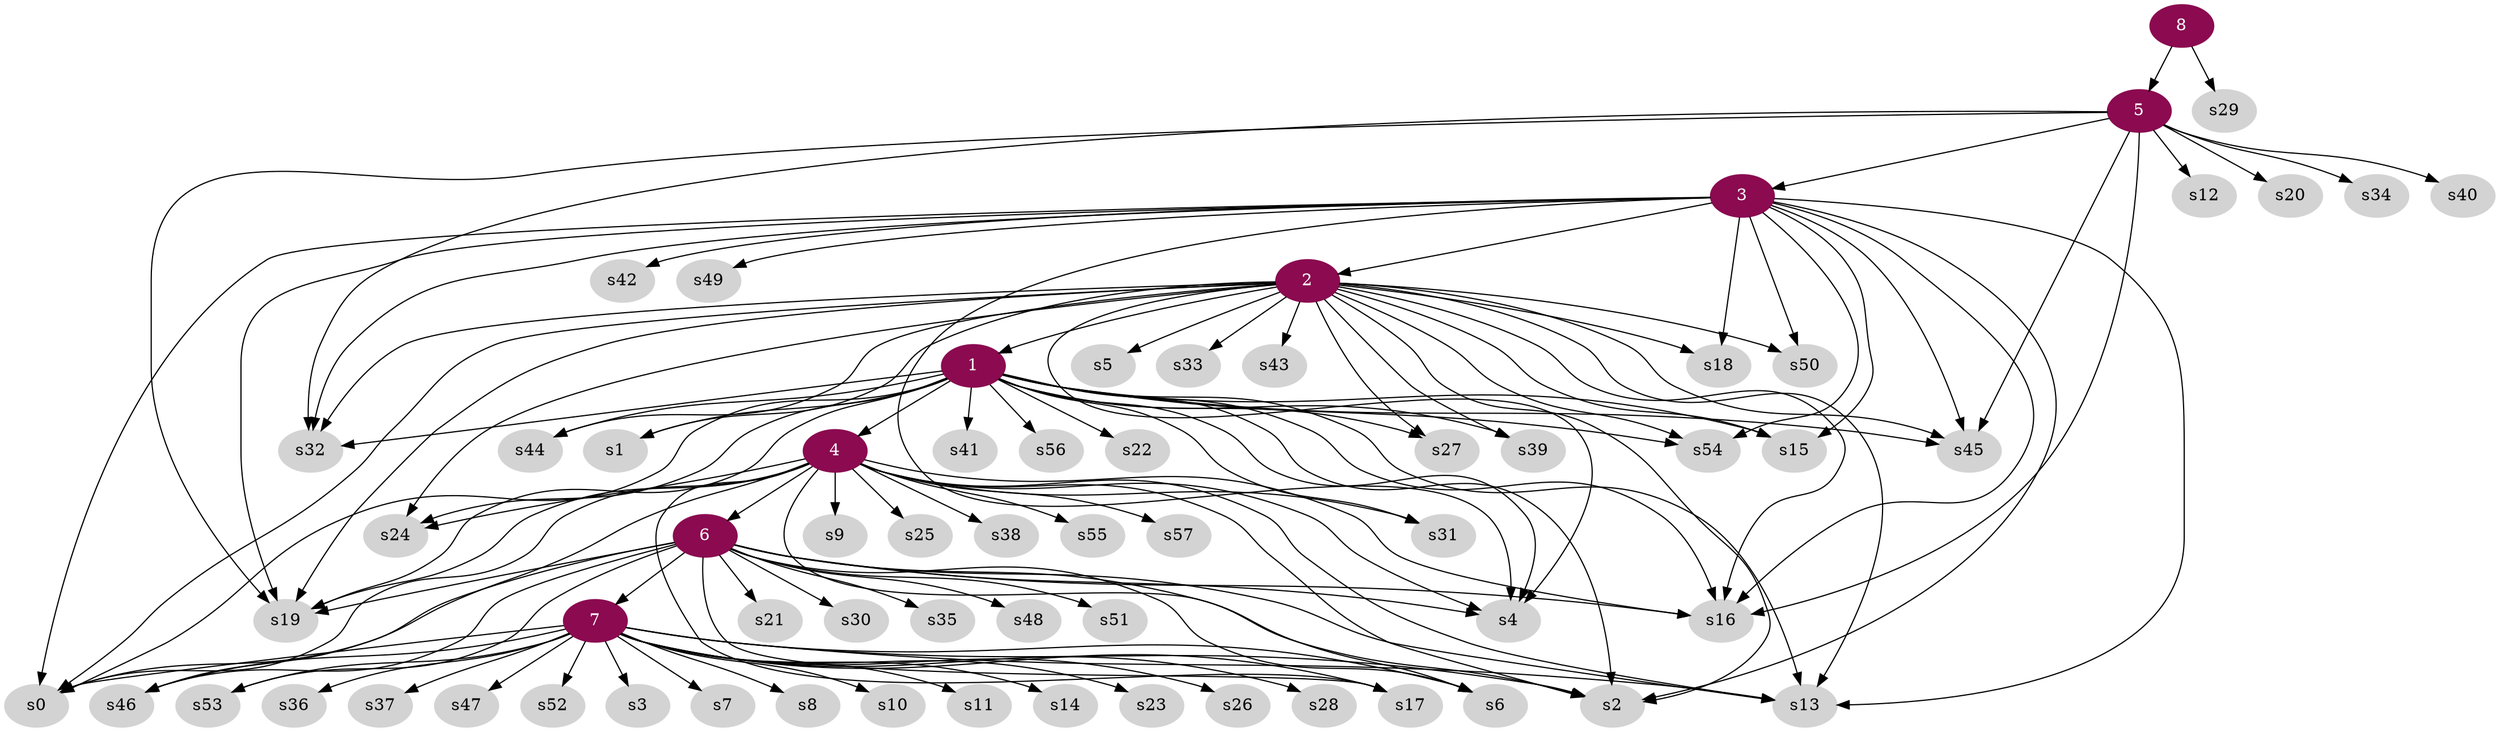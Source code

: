 digraph G {
node [color=deeppink4, style=filled, fontcolor=white];
2 -> 1;
3 -> 2;
5 -> 3;
1 -> 4;
8 -> 5;
4 -> 6;
6 -> 7;
node [color=lightgrey, style=filled, fontcolor=black];
1 -> s0;
1 -> s1;
1 -> s2;
1 -> s4;
1 -> s13;
1 -> s15;
1 -> s16;
1 -> s19;
1 -> s22;
1 -> s24;
1 -> s27;
1 -> s31;
1 -> s32;
1 -> s39;
1 -> s41;
1 -> s44;
1 -> s45;
1 -> s54;
1 -> s56;
2 -> s0;
2 -> s1;
2 -> s2;
2 -> s4;
2 -> s5;
2 -> s13;
2 -> s15;
2 -> s16;
2 -> s18;
2 -> s19;
2 -> s24;
2 -> s27;
2 -> s32;
2 -> s33;
2 -> s39;
2 -> s43;
2 -> s44;
2 -> s45;
2 -> s50;
2 -> s54;
3 -> s0;
3 -> s2;
3 -> s4;
3 -> s13;
3 -> s15;
3 -> s16;
3 -> s18;
3 -> s19;
3 -> s32;
3 -> s42;
3 -> s45;
3 -> s49;
3 -> s50;
3 -> s54;
4 -> s0;
4 -> s2;
4 -> s4;
4 -> s6;
4 -> s9;
4 -> s13;
4 -> s16;
4 -> s17;
4 -> s19;
4 -> s24;
4 -> s25;
4 -> s31;
4 -> s38;
4 -> s46;
4 -> s55;
4 -> s57;
5 -> s12;
5 -> s16;
5 -> s19;
5 -> s20;
5 -> s32;
5 -> s34;
5 -> s40;
5 -> s45;
6 -> s0;
6 -> s2;
6 -> s4;
6 -> s6;
6 -> s13;
6 -> s16;
6 -> s17;
6 -> s19;
6 -> s21;
6 -> s30;
6 -> s35;
6 -> s46;
6 -> s48;
6 -> s51;
6 -> s53;
7 -> s0;
7 -> s2;
7 -> s3;
7 -> s6;
7 -> s7;
7 -> s8;
7 -> s10;
7 -> s11;
7 -> s13;
7 -> s14;
7 -> s17;
7 -> s23;
7 -> s26;
7 -> s28;
7 -> s36;
7 -> s37;
7 -> s46;
7 -> s47;
7 -> s52;
7 -> s53;
8 -> s29;
}
